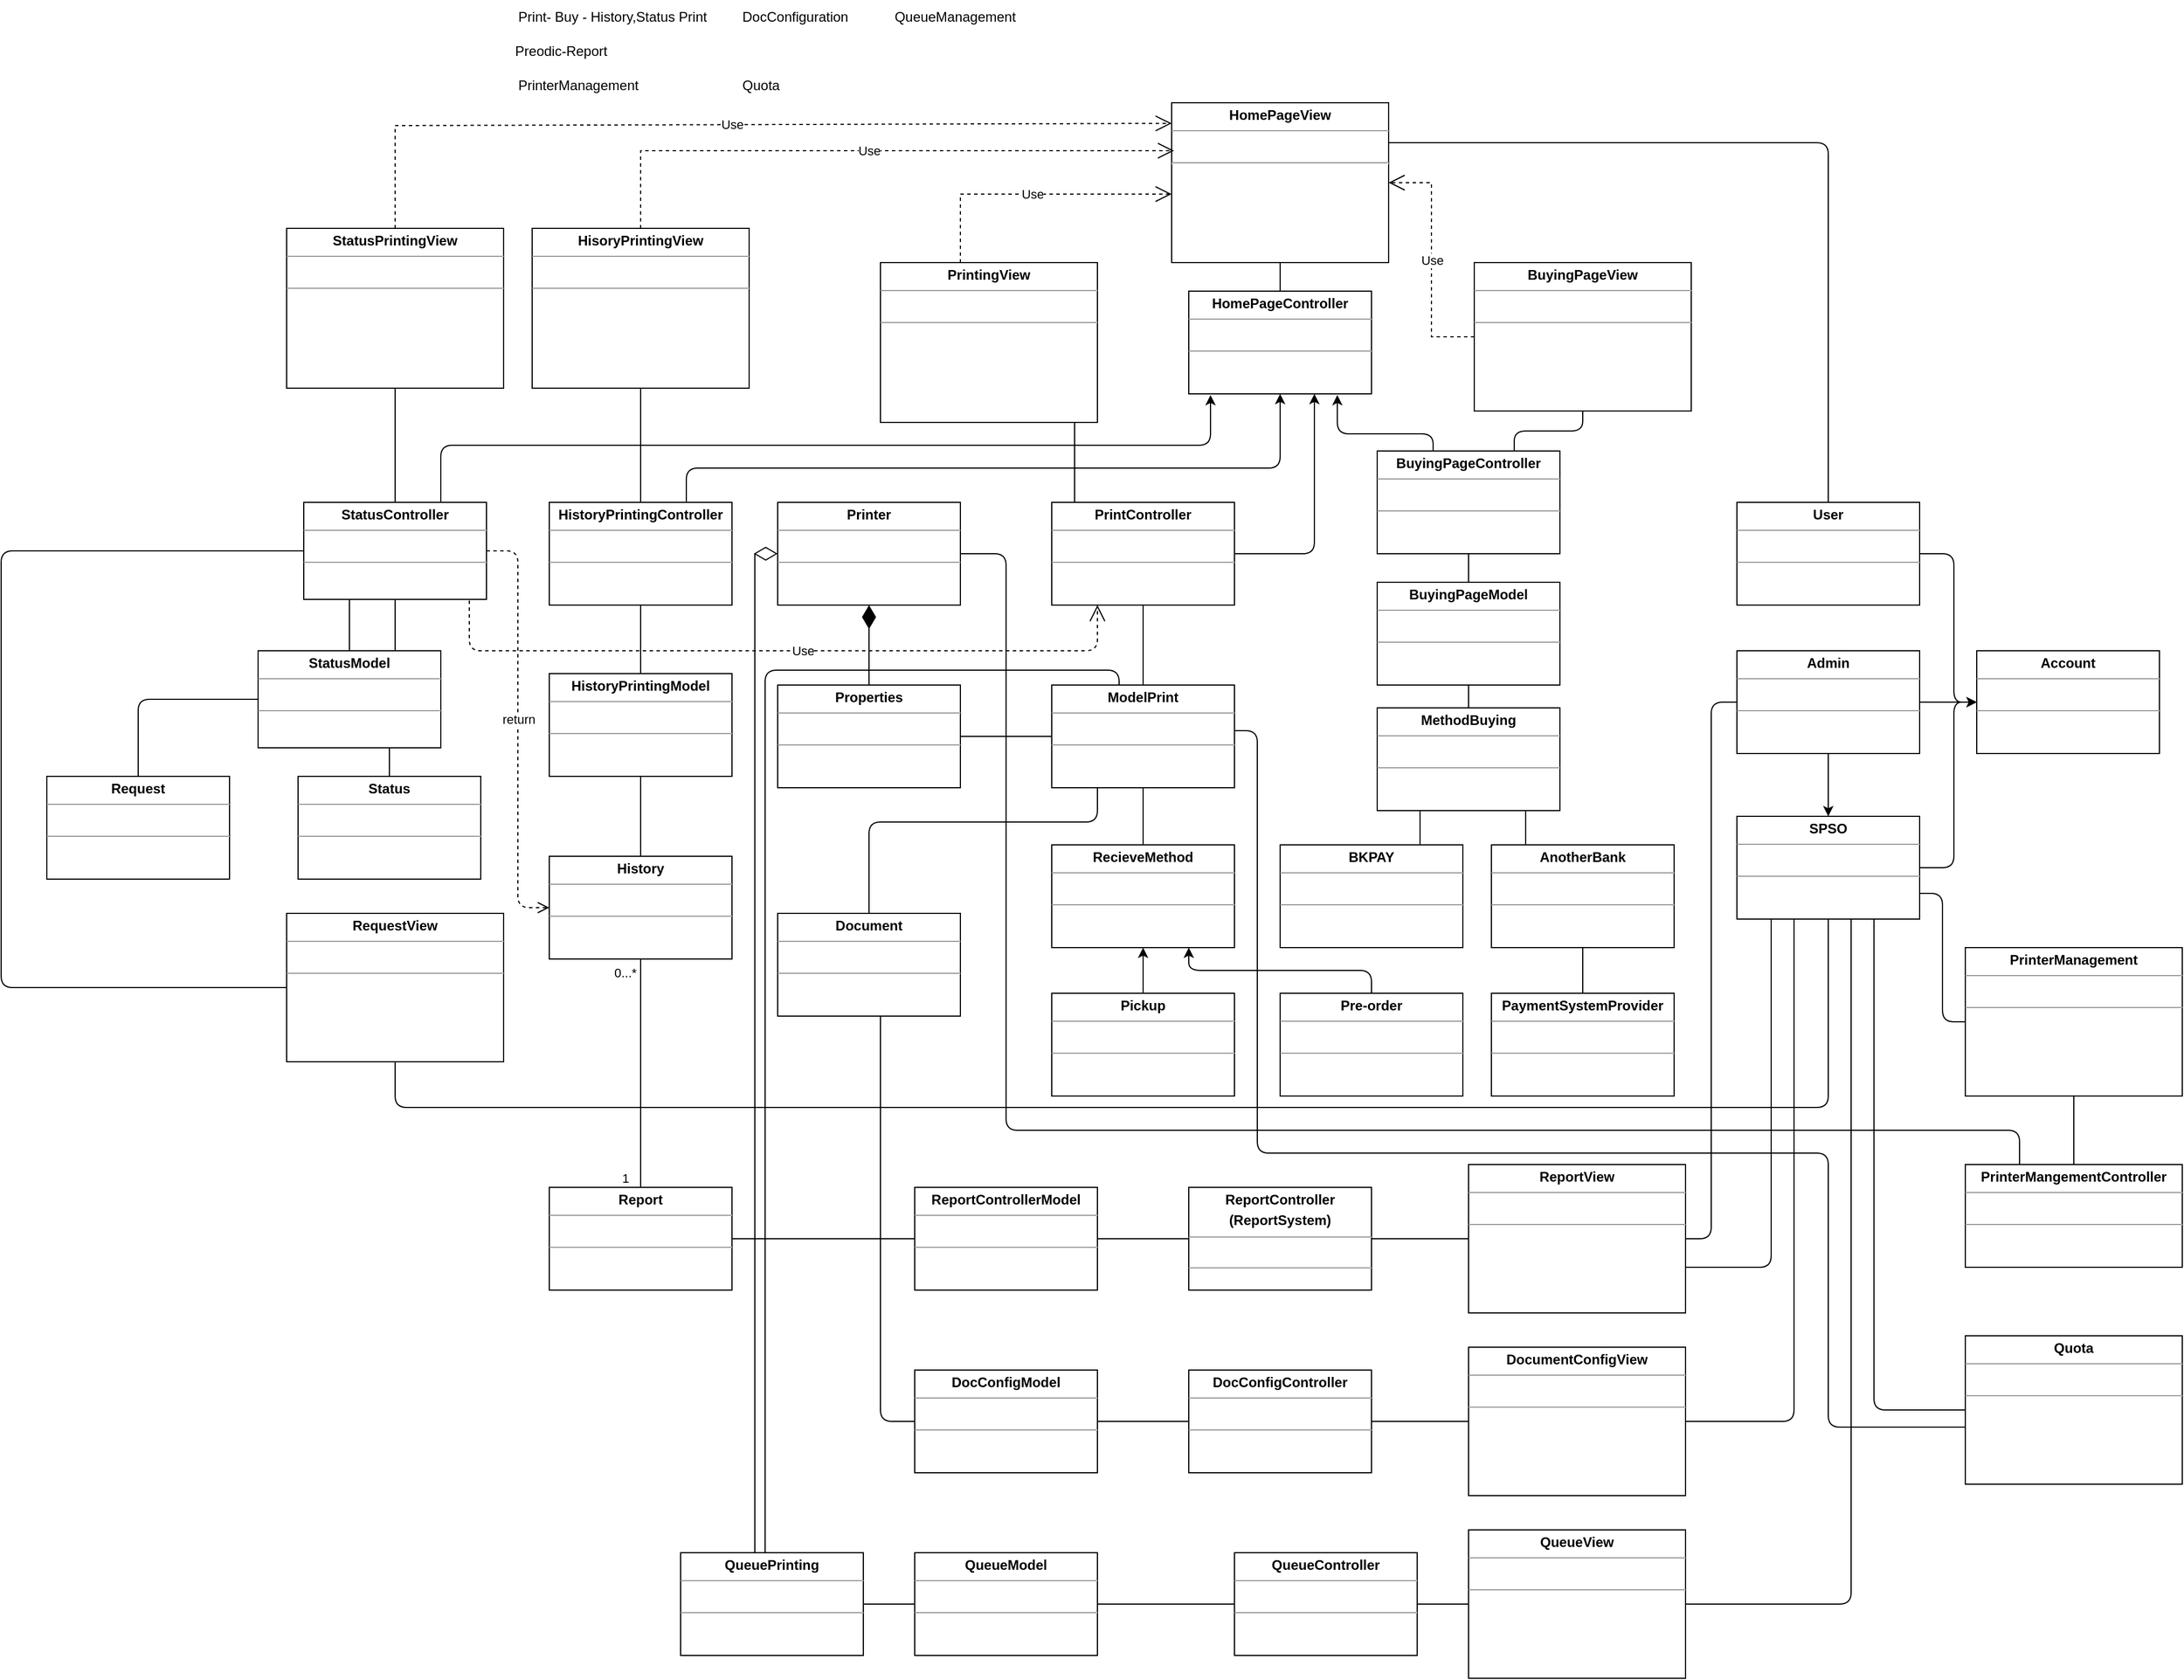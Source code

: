 <mxfile version="22.0.6" type="google">
  <diagram id="2h0pbCXAhg3KIPfJSiXp" name="Page-1">
    <mxGraphModel grid="1" page="1" gridSize="10" guides="1" tooltips="1" connect="1" arrows="1" fold="1" pageScale="1" pageWidth="850" pageHeight="1100" math="0" shadow="0">
      <root>
        <mxCell id="0" />
        <mxCell id="1" parent="0" />
        <mxCell id="9" value="&lt;p style=&quot;margin:0px;margin-top:4px;text-align:center;&quot;&gt;&lt;b&gt;Account&lt;/b&gt;&lt;/p&gt;&lt;hr size=&quot;1&quot;&gt;&lt;p style=&quot;margin:0px;margin-left:4px;&quot;&gt;&lt;br&gt;&lt;/p&gt;&lt;hr size=&quot;1&quot;&gt;&lt;p style=&quot;margin:0px;margin-left:4px;&quot;&gt;&lt;br&gt;&lt;/p&gt;" style="verticalAlign=top;align=left;overflow=fill;fontSize=12;fontFamily=Helvetica;html=1;" vertex="1" parent="1">
          <mxGeometry x="1290" y="680" width="160" height="90" as="geometry" />
        </mxCell>
        <mxCell id="10" style="edgeStyle=none;shape=connector;rounded=1;html=1;labelBackgroundColor=default;strokeColor=default;fontFamily=Helvetica;fontSize=11;fontColor=default;endArrow=none;endFill=0;" edge="1" parent="1" source="11" target="17">
          <mxGeometry relative="1" as="geometry" />
        </mxCell>
        <mxCell id="11" value="&lt;p style=&quot;margin:0px;margin-top:4px;text-align:center;&quot;&gt;&lt;b&gt;HomePageView&lt;/b&gt;&lt;/p&gt;&lt;hr size=&quot;1&quot;&gt;&lt;br&gt;&lt;hr&gt;" style="verticalAlign=top;align=left;overflow=fill;fontSize=12;fontFamily=Helvetica;html=1;" vertex="1" parent="1">
          <mxGeometry x="585" y="200" width="190" height="140" as="geometry" />
        </mxCell>
        <mxCell id="17" value="&lt;p style=&quot;margin:0px;margin-top:4px;text-align:center;&quot;&gt;&lt;b&gt;HomePageController&lt;/b&gt;&lt;/p&gt;&lt;hr size=&quot;1&quot;&gt;&lt;p style=&quot;margin:0px;margin-left:4px;&quot;&gt;&lt;br&gt;&lt;/p&gt;&lt;hr size=&quot;1&quot;&gt;&lt;p style=&quot;margin:0px;margin-left:4px;&quot;&gt;&lt;br&gt;&lt;/p&gt;" style="verticalAlign=top;align=left;overflow=fill;fontSize=12;fontFamily=Helvetica;html=1;" vertex="1" parent="1">
          <mxGeometry x="600" y="365" width="160" height="90" as="geometry" />
        </mxCell>
        <mxCell id="124" style="edgeStyle=elbowEdgeStyle;html=1;endArrow=none;endFill=0;" edge="1" parent="1" source="19" target="123">
          <mxGeometry relative="1" as="geometry" />
        </mxCell>
        <mxCell id="158" style="edgeStyle=orthogonalEdgeStyle;html=1;endArrow=classic;endFill=1;" edge="1" parent="1" source="19" target="21">
          <mxGeometry relative="1" as="geometry" />
        </mxCell>
        <mxCell id="H_JZIuYOxAEJ9pWMqZVM-193" style="edgeStyle=orthogonalEdgeStyle;shape=connector;rounded=0;orthogonalLoop=1;jettySize=auto;html=1;labelBackgroundColor=default;strokeColor=default;align=center;verticalAlign=middle;fontFamily=Helvetica;fontSize=11;fontColor=default;endArrow=none;endFill=0;" edge="1" parent="1" source="19" target="9">
          <mxGeometry relative="1" as="geometry" />
        </mxCell>
        <mxCell id="19" value="&lt;p style=&quot;margin:0px;margin-top:4px;text-align:center;&quot;&gt;&lt;b&gt;Admin&lt;/b&gt;&lt;/p&gt;&lt;hr size=&quot;1&quot;&gt;&lt;p style=&quot;margin:0px;margin-left:4px;&quot;&gt;&lt;br&gt;&lt;/p&gt;&lt;hr size=&quot;1&quot;&gt;&lt;p style=&quot;margin:0px;margin-left:4px;&quot;&gt;&lt;br&gt;&lt;/p&gt;" style="verticalAlign=top;align=left;overflow=fill;fontSize=12;fontFamily=Helvetica;html=1;" vertex="1" parent="1">
          <mxGeometry x="1080" y="680" width="160" height="90" as="geometry" />
        </mxCell>
        <mxCell id="20" style="edgeStyle=elbowEdgeStyle;shape=connector;rounded=1;html=1;labelBackgroundColor=default;strokeColor=default;fontFamily=Helvetica;fontSize=11;fontColor=default;endArrow=classic;endFill=1;entryX=0;entryY=0.5;entryDx=0;entryDy=0;" edge="1" parent="1" source="21" target="9">
          <mxGeometry relative="1" as="geometry">
            <mxPoint x="1290" y="745" as="targetPoint" />
            <Array as="points">
              <mxPoint x="1270" y="720" />
              <mxPoint x="1270" y="760" />
              <mxPoint x="1270" y="750" />
            </Array>
          </mxGeometry>
        </mxCell>
        <mxCell id="118" style="edgeStyle=elbowEdgeStyle;elbow=vertical;html=1;endArrow=none;endFill=0;" edge="1" parent="1" source="21" target="117">
          <mxGeometry relative="1" as="geometry">
            <Array as="points">
              <mxPoint x="770" y="1080" />
              <mxPoint x="540" y="1090" />
            </Array>
          </mxGeometry>
        </mxCell>
        <mxCell id="142" style="edgeStyle=elbowEdgeStyle;html=1;endArrow=none;endFill=0;" edge="1" parent="1" source="21" target="123">
          <mxGeometry relative="1" as="geometry">
            <mxPoint x="1040" y="1220" as="targetPoint" />
            <Array as="points">
              <mxPoint x="1110" y="1220" />
              <mxPoint x="1080" y="1220" />
              <mxPoint x="1120" y="1050" />
            </Array>
          </mxGeometry>
        </mxCell>
        <mxCell id="160" style="edgeStyle=orthogonalEdgeStyle;html=1;endArrow=none;endFill=0;" edge="1" parent="1" source="21" target="159">
          <mxGeometry relative="1" as="geometry">
            <Array as="points">
              <mxPoint x="1130" y="1355" />
            </Array>
          </mxGeometry>
        </mxCell>
        <mxCell id="174" style="edgeStyle=orthogonalEdgeStyle;html=1;endArrow=none;endFill=0;" edge="1" parent="1" source="21" target="173">
          <mxGeometry relative="1" as="geometry">
            <Array as="points">
              <mxPoint x="1180" y="1515" />
            </Array>
          </mxGeometry>
        </mxCell>
        <mxCell id="21" value="&lt;p style=&quot;margin:0px;margin-top:4px;text-align:center;&quot;&gt;&lt;b&gt;SPSO&lt;/b&gt;&lt;/p&gt;&lt;hr size=&quot;1&quot;&gt;&lt;p style=&quot;margin:0px;margin-left:4px;&quot;&gt;&lt;br&gt;&lt;/p&gt;&lt;hr size=&quot;1&quot;&gt;&lt;p style=&quot;margin:0px;margin-left:4px;&quot;&gt;&lt;br&gt;&lt;/p&gt;" style="verticalAlign=top;align=left;overflow=fill;fontSize=12;fontFamily=Helvetica;html=1;" vertex="1" parent="1">
          <mxGeometry x="1080" y="825" width="160" height="90" as="geometry" />
        </mxCell>
        <mxCell id="22" style="edgeStyle=elbowEdgeStyle;shape=connector;rounded=1;html=1;labelBackgroundColor=default;strokeColor=default;fontFamily=Helvetica;fontSize=11;fontColor=default;endArrow=classic;endFill=1;exitX=1;exitY=0.5;exitDx=0;exitDy=0;" edge="1" parent="1" source="25" target="9">
          <mxGeometry relative="1" as="geometry">
            <Array as="points">
              <mxPoint x="1270" y="580" />
              <mxPoint x="1270" y="570" />
              <mxPoint x="1270" y="630" />
            </Array>
          </mxGeometry>
        </mxCell>
        <mxCell id="Wx8llHnRdMw1NknkiWkc-182" style="edgeStyle=elbowEdgeStyle;rounded=1;orthogonalLoop=1;jettySize=auto;html=1;entryX=1;entryY=0.25;entryDx=0;entryDy=0;endArrow=none;endFill=0;" edge="1" parent="1" source="25" target="11">
          <mxGeometry relative="1" as="geometry">
            <Array as="points">
              <mxPoint x="1160" y="350" />
            </Array>
          </mxGeometry>
        </mxCell>
        <mxCell id="25" value="&lt;p style=&quot;margin:0px;margin-top:4px;text-align:center;&quot;&gt;&lt;b&gt;User&lt;/b&gt;&lt;/p&gt;&lt;hr size=&quot;1&quot;&gt;&lt;p style=&quot;margin:0px;margin-left:4px;&quot;&gt;&lt;br&gt;&lt;/p&gt;&lt;hr size=&quot;1&quot;&gt;&lt;p style=&quot;margin:0px;margin-left:4px;&quot;&gt;&lt;br&gt;&lt;/p&gt;" style="verticalAlign=top;align=left;overflow=fill;fontSize=12;fontFamily=Helvetica;html=1;" vertex="1" parent="1">
          <mxGeometry x="1080" y="550" width="160" height="90" as="geometry" />
        </mxCell>
        <mxCell id="106" style="edgeStyle=elbowEdgeStyle;html=1;endArrow=classic;endFill=1;" edge="1" parent="1" source="31" target="17">
          <mxGeometry relative="1" as="geometry">
            <mxPoint x="710" y="470" as="targetPoint" />
            <Array as="points">
              <mxPoint x="710" y="520" />
              <mxPoint x="730" y="540" />
            </Array>
          </mxGeometry>
        </mxCell>
        <mxCell id="155" style="edgeStyle=orthogonalEdgeStyle;html=1;endArrow=none;endFill=0;" edge="1" parent="1" source="35" target="153">
          <mxGeometry relative="1" as="geometry">
            <Array as="points">
              <mxPoint x="660" y="750" />
              <mxPoint x="660" y="1120" />
              <mxPoint x="1160" y="1120" />
              <mxPoint x="1160" y="1360" />
            </Array>
          </mxGeometry>
        </mxCell>
        <mxCell id="172" style="edgeStyle=orthogonalEdgeStyle;html=1;endArrow=none;endFill=0;" edge="1" parent="1" target="168">
          <mxGeometry relative="1" as="geometry">
            <Array as="points">
              <mxPoint x="539" y="697" />
              <mxPoint x="229" y="697" />
            </Array>
            <mxPoint x="539" y="717" as="sourcePoint" />
            <mxPoint x="229" y="1467" as="targetPoint" />
          </mxGeometry>
        </mxCell>
        <mxCell id="31" value="&lt;p style=&quot;margin:0px;margin-top:4px;text-align:center;&quot;&gt;&lt;b&gt;PrintController&lt;/b&gt;&lt;/p&gt;&lt;hr size=&quot;1&quot;&gt;&lt;p style=&quot;margin:0px;margin-left:4px;&quot;&gt;&lt;br&gt;&lt;/p&gt;&lt;hr size=&quot;1&quot;&gt;&lt;p style=&quot;margin:0px;margin-left:4px;&quot;&gt;&lt;br&gt;&lt;/p&gt;" style="verticalAlign=top;align=left;overflow=fill;fontSize=12;fontFamily=Helvetica;html=1;fontColor=default;" vertex="1" parent="1">
          <mxGeometry x="480" y="550" width="160" height="90" as="geometry" />
        </mxCell>
        <mxCell id="86" style="edgeStyle=elbowEdgeStyle;html=1;endArrow=none;endFill=0;" edge="1" parent="1" source="33" target="31">
          <mxGeometry relative="1" as="geometry" />
        </mxCell>
        <mxCell id="33" value="&lt;p style=&quot;margin:0px;margin-top:4px;text-align:center;&quot;&gt;&lt;b&gt;PrintingView&lt;/b&gt;&lt;/p&gt;&lt;hr size=&quot;1&quot;&gt;&lt;p style=&quot;margin:0px;margin-left:4px;&quot;&gt;&lt;br&gt;&lt;/p&gt;&lt;hr size=&quot;1&quot;&gt;&lt;p style=&quot;margin:0px;margin-left:4px;&quot;&gt;&lt;br&gt;&lt;/p&gt;" style="verticalAlign=top;align=left;overflow=fill;fontSize=12;fontFamily=Helvetica;html=1;fontColor=default;" vertex="1" parent="1">
          <mxGeometry x="330" y="340" width="190" height="140" as="geometry" />
        </mxCell>
        <mxCell id="34" style="edgeStyle=none;shape=connector;rounded=1;html=1;labelBackgroundColor=default;strokeColor=default;fontFamily=Helvetica;fontSize=11;fontColor=default;endArrow=none;endFill=0;" edge="1" parent="1" source="35" target="31">
          <mxGeometry relative="1" as="geometry" />
        </mxCell>
        <mxCell id="35" value="&lt;p style=&quot;margin:0px;margin-top:4px;text-align:center;&quot;&gt;&lt;b&gt;ModelPrint&lt;/b&gt;&lt;/p&gt;&lt;hr size=&quot;1&quot;&gt;&lt;p style=&quot;margin:0px;margin-left:4px;&quot;&gt;&lt;br&gt;&lt;/p&gt;&lt;hr size=&quot;1&quot;&gt;&lt;p style=&quot;margin:0px;margin-left:4px;&quot;&gt;&lt;br&gt;&lt;/p&gt;" style="verticalAlign=top;align=left;overflow=fill;fontSize=12;fontFamily=Helvetica;html=1;fontColor=default;" vertex="1" parent="1">
          <mxGeometry x="480" y="710" width="160" height="90" as="geometry" />
        </mxCell>
        <mxCell id="36" style="edgeStyle=elbowEdgeStyle;html=1;endArrow=none;endFill=0;elbow=vertical;entryX=0.25;entryY=1;entryDx=0;entryDy=0;" edge="1" parent="1" source="55" target="35">
          <mxGeometry relative="1" as="geometry">
            <Array as="points">
              <mxPoint x="460" y="830" />
              <mxPoint x="520" y="690" />
              <mxPoint x="510" y="695" />
            </Array>
          </mxGeometry>
        </mxCell>
        <mxCell id="37" style="edgeStyle=none;html=1;endArrow=none;endFill=0;" edge="1" parent="1" source="39" target="35">
          <mxGeometry relative="1" as="geometry" />
        </mxCell>
        <mxCell id="38" style="edgeStyle=none;html=1;endArrow=diamondThin;endFill=1;endSize=18;" edge="1" parent="1" source="39" target="46">
          <mxGeometry relative="1" as="geometry" />
        </mxCell>
        <mxCell id="39" value="&lt;p style=&quot;margin:0px;margin-top:4px;text-align:center;&quot;&gt;&lt;b&gt;Properties&lt;/b&gt;&lt;/p&gt;&lt;hr size=&quot;1&quot;&gt;&lt;p style=&quot;margin:0px;margin-left:4px;&quot;&gt;&lt;br&gt;&lt;/p&gt;&lt;hr size=&quot;1&quot;&gt;&lt;p style=&quot;margin:0px;margin-left:4px;&quot;&gt;&lt;br&gt;&lt;/p&gt;" style="verticalAlign=top;align=left;overflow=fill;fontSize=12;fontFamily=Helvetica;html=1;" vertex="1" parent="1">
          <mxGeometry x="240" y="710" width="160" height="90" as="geometry" />
        </mxCell>
        <mxCell id="40" style="edgeStyle=none;html=1;endArrow=none;endFill=0;" edge="1" parent="1" source="41" target="35">
          <mxGeometry relative="1" as="geometry" />
        </mxCell>
        <mxCell id="41" value="&lt;p style=&quot;margin:0px;margin-top:4px;text-align:center;&quot;&gt;&lt;b&gt;RecieveMethod&lt;/b&gt;&lt;/p&gt;&lt;hr size=&quot;1&quot;&gt;&lt;p style=&quot;margin:0px;margin-left:4px;&quot;&gt;&lt;br&gt;&lt;/p&gt;&lt;hr size=&quot;1&quot;&gt;&lt;p style=&quot;margin:0px;margin-left:4px;&quot;&gt;&lt;br&gt;&lt;/p&gt;" style="verticalAlign=top;align=left;overflow=fill;fontSize=12;fontFamily=Helvetica;html=1;" vertex="1" parent="1">
          <mxGeometry x="480" y="850" width="160" height="90" as="geometry" />
        </mxCell>
        <mxCell id="42" style="edgeStyle=elbowEdgeStyle;html=1;endArrow=classic;endFill=1;elbow=vertical;entryX=0.75;entryY=1;entryDx=0;entryDy=0;" edge="1" parent="1" source="43" target="41">
          <mxGeometry relative="1" as="geometry" />
        </mxCell>
        <mxCell id="43" value="&lt;p style=&quot;margin:0px;margin-top:4px;text-align:center;&quot;&gt;&lt;b&gt;Pre-order&lt;/b&gt;&lt;/p&gt;&lt;hr size=&quot;1&quot;&gt;&lt;p style=&quot;margin:0px;margin-left:4px;&quot;&gt;&lt;br&gt;&lt;/p&gt;&lt;hr size=&quot;1&quot;&gt;&lt;p style=&quot;margin:0px;margin-left:4px;&quot;&gt;&lt;br&gt;&lt;/p&gt;" style="verticalAlign=top;align=left;overflow=fill;fontSize=12;fontFamily=Helvetica;html=1;" vertex="1" parent="1">
          <mxGeometry x="680" y="980" width="160" height="90" as="geometry" />
        </mxCell>
        <mxCell id="44" style="edgeStyle=none;html=1;endArrow=classic;endFill=1;" edge="1" parent="1" source="45" target="41">
          <mxGeometry relative="1" as="geometry" />
        </mxCell>
        <mxCell id="45" value="&lt;p style=&quot;margin:0px;margin-top:4px;text-align:center;&quot;&gt;&lt;b&gt;Pickup&lt;/b&gt;&lt;/p&gt;&lt;hr size=&quot;1&quot;&gt;&lt;p style=&quot;margin:0px;margin-left:4px;&quot;&gt;&lt;br&gt;&lt;/p&gt;&lt;hr size=&quot;1&quot;&gt;&lt;p style=&quot;margin:0px;margin-left:4px;&quot;&gt;&lt;br&gt;&lt;/p&gt;" style="verticalAlign=top;align=left;overflow=fill;fontSize=12;fontFamily=Helvetica;html=1;" vertex="1" parent="1">
          <mxGeometry x="480" y="980" width="160" height="90" as="geometry" />
        </mxCell>
        <mxCell id="149" style="edgeStyle=orthogonalEdgeStyle;html=1;endArrow=none;endFill=0;entryX=0.25;entryY=0;entryDx=0;entryDy=0;" edge="1" parent="1" source="46" target="146">
          <mxGeometry relative="1" as="geometry">
            <mxPoint x="1270" y="1130" as="targetPoint" />
            <Array as="points">
              <mxPoint x="440" y="595" />
              <mxPoint x="440" y="1100" />
              <mxPoint x="1328" y="1100" />
            </Array>
          </mxGeometry>
        </mxCell>
        <mxCell id="176" style="edgeStyle=orthogonalEdgeStyle;html=1;endArrow=none;endFill=0;startArrow=diamondThin;startFill=0;startSize=18;" edge="1" parent="1" source="46" target="168">
          <mxGeometry relative="1" as="geometry">
            <Array as="points">
              <mxPoint x="220" y="595" />
            </Array>
          </mxGeometry>
        </mxCell>
        <mxCell id="46" value="&lt;p style=&quot;margin:0px;margin-top:4px;text-align:center;&quot;&gt;&lt;b&gt;Printer&lt;/b&gt;&lt;/p&gt;&lt;hr size=&quot;1&quot;&gt;&lt;p style=&quot;margin:0px;margin-left:4px;&quot;&gt;&lt;br&gt;&lt;/p&gt;&lt;hr size=&quot;1&quot;&gt;&lt;p style=&quot;margin:0px;margin-left:4px;&quot;&gt;&lt;br&gt;&lt;/p&gt;" style="verticalAlign=top;align=left;overflow=fill;fontSize=12;fontFamily=Helvetica;html=1;" vertex="1" parent="1">
          <mxGeometry x="240" y="550" width="160" height="90" as="geometry" />
        </mxCell>
        <mxCell id="48" style="edgeStyle=orthogonalEdgeStyle;html=1;endArrow=none;endFill=0;entryX=0.75;entryY=0;entryDx=0;entryDy=0;" edge="1" parent="1" source="49" target="51">
          <mxGeometry relative="1" as="geometry" />
        </mxCell>
        <mxCell id="49" value="&lt;p style=&quot;margin:0px;margin-top:4px;text-align:center;&quot;&gt;&lt;b&gt;BuyingPageView&lt;/b&gt;&lt;/p&gt;&lt;hr size=&quot;1&quot;&gt;&lt;p style=&quot;margin:0px;margin-left:4px;&quot;&gt;&lt;br&gt;&lt;/p&gt;&lt;hr size=&quot;1&quot;&gt;&lt;p style=&quot;margin:0px;margin-left:4px;&quot;&gt;&lt;br&gt;&lt;/p&gt;" style="verticalAlign=top;align=left;overflow=fill;fontSize=12;fontFamily=Helvetica;html=1;fontColor=default;" vertex="1" parent="1">
          <mxGeometry x="850" y="340" width="190" height="130" as="geometry" />
        </mxCell>
        <mxCell id="85" style="edgeStyle=elbowEdgeStyle;html=1;endArrow=classic;endFill=1;elbow=vertical;exitX=0.306;exitY=0.033;exitDx=0;exitDy=0;exitPerimeter=0;entryX=0.813;entryY=1.011;entryDx=0;entryDy=0;entryPerimeter=0;" edge="1" parent="1" source="51" target="17">
          <mxGeometry relative="1" as="geometry">
            <Array as="points">
              <mxPoint x="780" y="490" />
            </Array>
            <mxPoint x="805" y="550" as="sourcePoint" />
          </mxGeometry>
        </mxCell>
        <mxCell id="H_JZIuYOxAEJ9pWMqZVM-191" style="edgeStyle=orthogonalEdgeStyle;shape=connector;rounded=0;orthogonalLoop=1;jettySize=auto;html=1;labelBackgroundColor=default;strokeColor=default;align=center;verticalAlign=middle;fontFamily=Helvetica;fontSize=11;fontColor=default;endArrow=none;endFill=0;" edge="1" parent="1" source="51" target="H_JZIuYOxAEJ9pWMqZVM-190">
          <mxGeometry relative="1" as="geometry" />
        </mxCell>
        <mxCell id="51" value="&lt;p style=&quot;margin:0px;margin-top:4px;text-align:center;&quot;&gt;&lt;b&gt;BuyingPageController&lt;/b&gt;&lt;/p&gt;&lt;hr size=&quot;1&quot;&gt;&lt;p style=&quot;margin:0px;margin-left:4px;&quot;&gt;&lt;br&gt;&lt;/p&gt;&lt;hr size=&quot;1&quot;&gt;&lt;p style=&quot;margin:0px;margin-left:4px;&quot;&gt;&lt;br&gt;&lt;/p&gt;" style="verticalAlign=top;align=left;overflow=fill;fontSize=12;fontFamily=Helvetica;html=1;fontColor=default;" vertex="1" parent="1">
          <mxGeometry x="765" y="505" width="160" height="90" as="geometry" />
        </mxCell>
        <mxCell id="76" style="edgeStyle=elbowEdgeStyle;html=1;endArrow=none;endFill=0;" edge="1" parent="1" source="53" target="74">
          <mxGeometry relative="1" as="geometry" />
        </mxCell>
        <mxCell id="77" style="edgeStyle=elbowEdgeStyle;html=1;endArrow=none;endFill=0;" edge="1" parent="1" source="53" target="75">
          <mxGeometry relative="1" as="geometry" />
        </mxCell>
        <mxCell id="53" value="&lt;p style=&quot;margin:0px;margin-top:4px;text-align:center;&quot;&gt;&lt;b&gt;MethodBuying&lt;/b&gt;&lt;/p&gt;&lt;hr size=&quot;1&quot;&gt;&lt;p style=&quot;margin:0px;margin-left:4px;&quot;&gt;&lt;br&gt;&lt;/p&gt;&lt;hr size=&quot;1&quot;&gt;&lt;p style=&quot;margin:0px;margin-left:4px;&quot;&gt;&lt;br&gt;&lt;/p&gt;" style="verticalAlign=top;align=left;overflow=fill;fontSize=12;fontFamily=Helvetica;html=1;fontColor=default;" vertex="1" parent="1">
          <mxGeometry x="765" y="730" width="160" height="90" as="geometry" />
        </mxCell>
        <mxCell id="55" value="&lt;p style=&quot;margin:0px;margin-top:4px;text-align:center;&quot;&gt;&lt;b&gt;Document&lt;/b&gt;&lt;/p&gt;&lt;hr size=&quot;1&quot;&gt;&lt;p style=&quot;margin:0px;margin-left:4px;&quot;&gt;&lt;br&gt;&lt;/p&gt;&lt;hr size=&quot;1&quot;&gt;&lt;p style=&quot;margin:0px;margin-left:4px;&quot;&gt;&lt;br&gt;&lt;/p&gt;" style="verticalAlign=top;align=left;overflow=fill;fontSize=12;fontFamily=Helvetica;html=1;" vertex="1" parent="1">
          <mxGeometry x="240" y="910" width="160" height="90" as="geometry" />
        </mxCell>
        <mxCell id="74" value="&lt;p style=&quot;margin:0px;margin-top:4px;text-align:center;&quot;&gt;&lt;b&gt;BKPAY&lt;/b&gt;&lt;/p&gt;&lt;hr size=&quot;1&quot;&gt;&lt;p style=&quot;margin:0px;margin-left:4px;&quot;&gt;&lt;br&gt;&lt;/p&gt;&lt;hr size=&quot;1&quot;&gt;&lt;p style=&quot;margin:0px;margin-left:4px;&quot;&gt;&lt;br&gt;&lt;/p&gt;" style="verticalAlign=top;align=left;overflow=fill;fontSize=12;fontFamily=Helvetica;html=1;fontColor=default;" vertex="1" parent="1">
          <mxGeometry x="680" y="850" width="160" height="90" as="geometry" />
        </mxCell>
        <mxCell id="75" value="&lt;p style=&quot;margin:0px;margin-top:4px;text-align:center;&quot;&gt;&lt;b&gt;AnotherBank&lt;/b&gt;&lt;/p&gt;&lt;hr size=&quot;1&quot;&gt;&lt;p style=&quot;margin:0px;margin-left:4px;&quot;&gt;&lt;br&gt;&lt;/p&gt;&lt;hr size=&quot;1&quot;&gt;&lt;p style=&quot;margin:0px;margin-left:4px;&quot;&gt;&lt;br&gt;&lt;/p&gt;" style="verticalAlign=top;align=left;overflow=fill;fontSize=12;fontFamily=Helvetica;html=1;fontColor=default;" vertex="1" parent="1">
          <mxGeometry x="865" y="850" width="160" height="90" as="geometry" />
        </mxCell>
        <mxCell id="79" style="edgeStyle=elbowEdgeStyle;html=1;endArrow=none;endFill=0;" edge="1" parent="1" source="78" target="75">
          <mxGeometry relative="1" as="geometry" />
        </mxCell>
        <mxCell id="78" value="&lt;p style=&quot;margin:0px;margin-top:4px;text-align:center;&quot;&gt;&lt;b&gt;PaymentSystemProvider&lt;/b&gt;&lt;/p&gt;&lt;hr size=&quot;1&quot;&gt;&lt;p style=&quot;margin:0px;margin-left:4px;&quot;&gt;&lt;br&gt;&lt;/p&gt;&lt;hr size=&quot;1&quot;&gt;&lt;p style=&quot;margin:0px;margin-left:4px;&quot;&gt;&lt;br&gt;&lt;/p&gt;" style="verticalAlign=top;align=left;overflow=fill;fontSize=12;fontFamily=Helvetica;html=1;fontColor=default;" vertex="1" parent="1">
          <mxGeometry x="865" y="980" width="160" height="90" as="geometry" />
        </mxCell>
        <mxCell id="89" value="&lt;p style=&quot;margin:0px;margin-top:4px;text-align:center;&quot;&gt;&lt;b&gt;HisoryPrintingView&lt;/b&gt;&lt;/p&gt;&lt;hr size=&quot;1&quot;&gt;&lt;p style=&quot;margin:0px;margin-left:4px;&quot;&gt;&lt;br&gt;&lt;/p&gt;&lt;hr size=&quot;1&quot;&gt;&lt;p style=&quot;margin:0px;margin-left:4px;&quot;&gt;&lt;br&gt;&lt;/p&gt;" style="verticalAlign=top;align=left;overflow=fill;fontSize=12;fontFamily=Helvetica;html=1;fontColor=default;" vertex="1" parent="1">
          <mxGeometry x="25" y="310" width="190" height="140" as="geometry" />
        </mxCell>
        <mxCell id="90" style="edgeStyle=orthogonalEdgeStyle;html=1;endArrow=none;endFill=0;elbow=vertical;" edge="1" parent="1" source="92" target="89">
          <mxGeometry relative="1" as="geometry" />
        </mxCell>
        <mxCell id="104" style="edgeStyle=elbowEdgeStyle;elbow=vertical;html=1;endArrow=classic;endFill=1;exitX=0.75;exitY=0;exitDx=0;exitDy=0;" edge="1" parent="1" source="92" target="17">
          <mxGeometry relative="1" as="geometry">
            <mxPoint x="710" y="470" as="targetPoint" />
            <Array as="points">
              <mxPoint x="430" y="520" />
            </Array>
          </mxGeometry>
        </mxCell>
        <mxCell id="H_JZIuYOxAEJ9pWMqZVM-187" style="edgeStyle=orthogonalEdgeStyle;shape=connector;rounded=0;orthogonalLoop=1;jettySize=auto;html=1;labelBackgroundColor=default;strokeColor=default;align=center;verticalAlign=middle;fontFamily=Helvetica;fontSize=11;fontColor=default;endArrow=none;endFill=0;" edge="1" parent="1" source="92" target="H_JZIuYOxAEJ9pWMqZVM-185">
          <mxGeometry relative="1" as="geometry" />
        </mxCell>
        <mxCell id="92" value="&lt;p style=&quot;margin:0px;margin-top:4px;text-align:center;&quot;&gt;&lt;b&gt;HistoryPrintingController&lt;/b&gt;&lt;/p&gt;&lt;hr size=&quot;1&quot;&gt;&lt;p style=&quot;margin:0px;margin-left:4px;&quot;&gt;&lt;br&gt;&lt;/p&gt;&lt;hr size=&quot;1&quot;&gt;&lt;p style=&quot;margin:0px;margin-left:4px;&quot;&gt;&lt;br&gt;&lt;/p&gt;" style="verticalAlign=top;align=left;overflow=fill;fontSize=12;fontFamily=Helvetica;html=1;" vertex="1" parent="1">
          <mxGeometry x="40" y="550" width="160" height="90" as="geometry" />
        </mxCell>
        <mxCell id="94" value="&lt;p style=&quot;margin:0px;margin-top:4px;text-align:center;&quot;&gt;&lt;b&gt;History&lt;/b&gt;&lt;/p&gt;&lt;hr size=&quot;1&quot;&gt;&lt;p style=&quot;margin:0px;margin-left:4px;&quot;&gt;&lt;br&gt;&lt;/p&gt;&lt;hr size=&quot;1&quot;&gt;&lt;p style=&quot;margin:0px;margin-left:4px;&quot;&gt;&lt;br&gt;&lt;/p&gt;" style="verticalAlign=top;align=left;overflow=fill;fontSize=12;fontFamily=Helvetica;html=1;" vertex="1" parent="1">
          <mxGeometry x="40" y="860" width="160" height="90" as="geometry" />
        </mxCell>
        <mxCell id="95" value="&lt;p style=&quot;margin:0px;margin-top:4px;text-align:center;&quot;&gt;&lt;b&gt;StatusPrintingView&lt;/b&gt;&lt;/p&gt;&lt;hr size=&quot;1&quot;&gt;&lt;p style=&quot;margin:0px;margin-left:4px;&quot;&gt;&lt;br&gt;&lt;/p&gt;&lt;hr size=&quot;1&quot;&gt;&lt;p style=&quot;margin:0px;margin-left:4px;&quot;&gt;&lt;br&gt;&lt;/p&gt;" style="verticalAlign=top;align=left;overflow=fill;fontSize=12;fontFamily=Helvetica;html=1;fontColor=default;" vertex="1" parent="1">
          <mxGeometry x="-190" y="310" width="190" height="140" as="geometry" />
        </mxCell>
        <mxCell id="96" style="edgeStyle=elbowEdgeStyle;elbow=vertical;html=1;endArrow=none;endFill=0;" edge="1" parent="1" source="98" target="95">
          <mxGeometry relative="1" as="geometry" />
        </mxCell>
        <mxCell id="103" style="edgeStyle=elbowEdgeStyle;elbow=vertical;html=1;endArrow=classic;endFill=1;exitX=0.75;exitY=0;exitDx=0;exitDy=0;entryX=0.119;entryY=1.011;entryDx=0;entryDy=0;entryPerimeter=0;" edge="1" parent="1" source="98" target="17">
          <mxGeometry relative="1" as="geometry">
            <mxPoint x="620" y="470" as="targetPoint" />
            <Array as="points">
              <mxPoint x="240" y="500" />
              <mxPoint x="280" y="490" />
            </Array>
          </mxGeometry>
        </mxCell>
        <mxCell id="120" style="edgeStyle=elbowEdgeStyle;elbow=vertical;html=1;endArrow=none;endFill=0;" edge="1" parent="1" source="98" target="117">
          <mxGeometry relative="1" as="geometry">
            <Array as="points">
              <mxPoint x="-440" y="905" />
            </Array>
          </mxGeometry>
        </mxCell>
        <mxCell id="98" value="&lt;p style=&quot;margin:0px;margin-top:4px;text-align:center;&quot;&gt;&lt;b&gt;StatusController&lt;/b&gt;&lt;/p&gt;&lt;hr size=&quot;1&quot;&gt;&lt;p style=&quot;margin:0px;margin-left:4px;&quot;&gt;&lt;br&gt;&lt;/p&gt;&lt;hr size=&quot;1&quot;&gt;&lt;p style=&quot;margin:0px;margin-left:4px;&quot;&gt;&lt;br&gt;&lt;/p&gt;" style="verticalAlign=top;align=left;overflow=fill;fontSize=12;fontFamily=Helvetica;html=1;" vertex="1" parent="1">
          <mxGeometry x="-175" y="550" width="160" height="85" as="geometry" />
        </mxCell>
        <mxCell id="109" style="edgeStyle=elbowEdgeStyle;html=1;endArrow=none;endFill=0;exitX=0.75;exitY=0;exitDx=0;exitDy=0;" edge="1" parent="1" source="H_JZIuYOxAEJ9pWMqZVM-181" target="98">
          <mxGeometry relative="1" as="geometry" />
        </mxCell>
        <mxCell id="108" value="&lt;p style=&quot;margin:0px;margin-top:4px;text-align:center;&quot;&gt;&lt;b&gt;Status&lt;/b&gt;&lt;/p&gt;&lt;hr size=&quot;1&quot;&gt;&lt;p style=&quot;margin:0px;margin-left:4px;&quot;&gt;&lt;br&gt;&lt;/p&gt;&lt;hr size=&quot;1&quot;&gt;&lt;p style=&quot;margin:0px;margin-left:4px;&quot;&gt;&lt;br&gt;&lt;/p&gt;" style="verticalAlign=top;align=left;overflow=fill;fontSize=12;fontFamily=Helvetica;html=1;" vertex="1" parent="1">
          <mxGeometry x="-180" y="790" width="160" height="90" as="geometry" />
        </mxCell>
        <mxCell id="111" value="Use" style="endArrow=open;endSize=12;dashed=1;html=1;exitX=0.906;exitY=1.012;exitDx=0;exitDy=0;entryX=0.25;entryY=1;entryDx=0;entryDy=0;edgeStyle=elbowEdgeStyle;elbow=vertical;exitPerimeter=0;" edge="1" parent="1" source="98" target="31">
          <mxGeometry x="0.061" width="160" relative="1" as="geometry">
            <mxPoint x="110" y="650" as="sourcePoint" />
            <mxPoint x="270" y="650" as="targetPoint" />
            <Array as="points">
              <mxPoint x="240" y="680" />
            </Array>
            <mxPoint as="offset" />
          </mxGeometry>
        </mxCell>
        <mxCell id="113" value="return" style="html=1;verticalAlign=bottom;endArrow=open;dashed=1;endSize=8;edgeStyle=elbowEdgeStyle;" edge="1" parent="1" source="98" target="94">
          <mxGeometry relative="1" as="geometry">
            <mxPoint x="230" y="650" as="sourcePoint" />
            <mxPoint x="30" y="650" as="targetPoint" />
          </mxGeometry>
        </mxCell>
        <mxCell id="115" style="edgeStyle=elbowEdgeStyle;html=1;endArrow=none;endFill=0;elbow=vertical;entryX=0.25;entryY=1;entryDx=0;entryDy=0;" edge="1" parent="1" source="H_JZIuYOxAEJ9pWMqZVM-181" target="98">
          <mxGeometry relative="1" as="geometry" />
        </mxCell>
        <mxCell id="H_JZIuYOxAEJ9pWMqZVM-184" style="edgeStyle=elbowEdgeStyle;shape=connector;rounded=1;orthogonalLoop=1;jettySize=auto;html=1;entryX=0;entryY=0.5;entryDx=0;entryDy=0;labelBackgroundColor=default;strokeColor=default;align=center;verticalAlign=middle;fontFamily=Helvetica;fontSize=11;fontColor=default;endArrow=none;endFill=0;" edge="1" parent="1" source="114" target="H_JZIuYOxAEJ9pWMqZVM-181">
          <mxGeometry relative="1" as="geometry">
            <Array as="points">
              <mxPoint x="-320" y="740" />
            </Array>
          </mxGeometry>
        </mxCell>
        <mxCell id="114" value="&lt;p style=&quot;margin:0px;margin-top:4px;text-align:center;&quot;&gt;&lt;b&gt;Request&lt;/b&gt;&lt;/p&gt;&lt;hr size=&quot;1&quot;&gt;&lt;p style=&quot;margin:0px;margin-left:4px;&quot;&gt;&lt;br&gt;&lt;/p&gt;&lt;hr size=&quot;1&quot;&gt;&lt;p style=&quot;margin:0px;margin-left:4px;&quot;&gt;&lt;br&gt;&lt;/p&gt;" style="verticalAlign=top;align=left;overflow=fill;fontSize=12;fontFamily=Helvetica;html=1;" vertex="1" parent="1">
          <mxGeometry x="-400" y="790" width="160" height="90" as="geometry" />
        </mxCell>
        <mxCell id="117" value="&lt;p style=&quot;margin:0px;margin-top:4px;text-align:center;&quot;&gt;&lt;b&gt;RequestView&lt;/b&gt;&lt;/p&gt;&lt;hr size=&quot;1&quot;&gt;&lt;p style=&quot;margin:0px;margin-left:4px;&quot;&gt;&lt;br&gt;&lt;/p&gt;&lt;hr size=&quot;1&quot;&gt;&lt;p style=&quot;margin:0px;margin-left:4px;&quot;&gt;&lt;br&gt;&lt;/p&gt;" style="verticalAlign=top;align=left;overflow=fill;fontSize=12;fontFamily=Helvetica;html=1;fontColor=default;" vertex="1" parent="1">
          <mxGeometry x="-190" y="910" width="190" height="130" as="geometry" />
        </mxCell>
        <mxCell id="121" value="Print- Buy - History,Status Print" style="text;html=1;align=center;verticalAlign=middle;resizable=0;points=[];autosize=1;strokeColor=none;fillColor=none;" vertex="1" parent="1">
          <mxGeometry y="110" width="190" height="30" as="geometry" />
        </mxCell>
        <mxCell id="123" value="&lt;p style=&quot;margin:0px;margin-top:4px;text-align:center;&quot;&gt;&lt;b&gt;ReportView&lt;/b&gt;&lt;/p&gt;&lt;hr size=&quot;1&quot;&gt;&lt;p style=&quot;margin:0px;margin-left:4px;&quot;&gt;&lt;br&gt;&lt;/p&gt;&lt;hr size=&quot;1&quot;&gt;&lt;p style=&quot;margin:0px;margin-left:4px;&quot;&gt;&lt;br&gt;&lt;/p&gt;" style="verticalAlign=top;align=left;overflow=fill;fontSize=12;fontFamily=Helvetica;html=1;fontColor=default;" vertex="1" parent="1">
          <mxGeometry x="845" y="1130" width="190" height="130" as="geometry" />
        </mxCell>
        <mxCell id="126" style="edgeStyle=elbowEdgeStyle;html=1;endArrow=none;endFill=0;" edge="1" parent="1" source="125" target="123">
          <mxGeometry relative="1" as="geometry" />
        </mxCell>
        <mxCell id="125" value="&lt;p style=&quot;margin:0px;margin-top:4px;text-align:center;&quot;&gt;&lt;b&gt;ReportController&lt;/b&gt;&lt;/p&gt;&lt;p style=&quot;margin:0px;margin-top:4px;text-align:center;&quot;&gt;&lt;b&gt;(ReportSystem)&lt;/b&gt;&lt;/p&gt;&lt;hr size=&quot;1&quot;&gt;&lt;p style=&quot;margin:0px;margin-left:4px;&quot;&gt;&lt;br&gt;&lt;/p&gt;&lt;hr size=&quot;1&quot;&gt;&lt;p style=&quot;margin:0px;margin-left:4px;&quot;&gt;&lt;br&gt;&lt;/p&gt;" style="verticalAlign=top;align=left;overflow=fill;fontSize=12;fontFamily=Helvetica;html=1;fontColor=default;" vertex="1" parent="1">
          <mxGeometry x="600" y="1150" width="160" height="90" as="geometry" />
        </mxCell>
        <mxCell id="127" value="&lt;p style=&quot;margin:0px;margin-top:4px;text-align:center;&quot;&gt;&lt;b&gt;Report&lt;/b&gt;&lt;/p&gt;&lt;hr size=&quot;1&quot;&gt;&lt;p style=&quot;margin:0px;margin-left:4px;&quot;&gt;&lt;br&gt;&lt;/p&gt;&lt;hr size=&quot;1&quot;&gt;&lt;p style=&quot;margin:0px;margin-left:4px;&quot;&gt;&lt;br&gt;&lt;/p&gt;" style="verticalAlign=top;align=left;overflow=fill;fontSize=12;fontFamily=Helvetica;html=1;fontColor=default;" vertex="1" parent="1">
          <mxGeometry x="40" y="1150" width="160" height="90" as="geometry" />
        </mxCell>
        <mxCell id="133" value="" style="endArrow=none;html=1;edgeStyle=orthogonalEdgeStyle;" edge="1" parent="1" source="94" target="127">
          <mxGeometry relative="1" as="geometry">
            <mxPoint x="180" y="940" as="sourcePoint" />
            <mxPoint x="340" y="940" as="targetPoint" />
            <Array as="points">
              <mxPoint x="120" y="1195" />
            </Array>
          </mxGeometry>
        </mxCell>
        <mxCell id="134" value="0...*" style="edgeLabel;resizable=0;html=1;align=left;verticalAlign=bottom;" connectable="0" vertex="1" parent="133">
          <mxGeometry x="-1" relative="1" as="geometry">
            <mxPoint x="-25" y="20" as="offset" />
          </mxGeometry>
        </mxCell>
        <mxCell id="135" value="1" style="edgeLabel;resizable=0;html=1;align=right;verticalAlign=bottom;" connectable="0" vertex="1" parent="133">
          <mxGeometry x="1" relative="1" as="geometry">
            <mxPoint x="-10" as="offset" />
          </mxGeometry>
        </mxCell>
        <mxCell id="140" value="Preodic-Report" style="text;html=1;align=center;verticalAlign=middle;resizable=0;points=[];autosize=1;strokeColor=none;fillColor=none;" vertex="1" parent="1">
          <mxGeometry y="140" width="100" height="30" as="geometry" />
        </mxCell>
        <mxCell id="143" value="PrinterManagement" style="text;html=1;align=center;verticalAlign=middle;resizable=0;points=[];autosize=1;strokeColor=none;fillColor=none;" vertex="1" parent="1">
          <mxGeometry y="170" width="130" height="30" as="geometry" />
        </mxCell>
        <mxCell id="145" style="edgeStyle=elbowEdgeStyle;html=1;entryX=1;entryY=0.75;entryDx=0;entryDy=0;endArrow=none;endFill=0;" edge="1" parent="1" source="144" target="21">
          <mxGeometry relative="1" as="geometry" />
        </mxCell>
        <mxCell id="147" style="edgeStyle=elbowEdgeStyle;html=1;endArrow=none;endFill=0;" edge="1" parent="1" source="144" target="146">
          <mxGeometry relative="1" as="geometry" />
        </mxCell>
        <mxCell id="144" value="&lt;p style=&quot;margin:0px;margin-top:4px;text-align:center;&quot;&gt;&lt;b&gt;PrinterManagement&lt;/b&gt;&lt;/p&gt;&lt;hr size=&quot;1&quot;&gt;&lt;p style=&quot;margin:0px;margin-left:4px;&quot;&gt;&lt;br&gt;&lt;/p&gt;&lt;hr size=&quot;1&quot;&gt;&lt;p style=&quot;margin:0px;margin-left:4px;&quot;&gt;&lt;br&gt;&lt;/p&gt;" style="verticalAlign=top;align=left;overflow=fill;fontSize=12;fontFamily=Helvetica;html=1;fontColor=default;" vertex="1" parent="1">
          <mxGeometry x="1280" y="940" width="190" height="130" as="geometry" />
        </mxCell>
        <mxCell id="146" value="&lt;p style=&quot;margin:0px;margin-top:4px;text-align:center;&quot;&gt;&lt;b&gt;PrinterMangementController&lt;/b&gt;&lt;/p&gt;&lt;hr size=&quot;1&quot;&gt;&lt;p style=&quot;margin:0px;margin-left:4px;&quot;&gt;&lt;br&gt;&lt;/p&gt;&lt;hr size=&quot;1&quot;&gt;&lt;p style=&quot;margin:0px;margin-left:4px;&quot;&gt;&lt;br&gt;&lt;/p&gt;" style="verticalAlign=top;align=left;overflow=fill;fontSize=12;fontFamily=Helvetica;html=1;fontColor=default;" vertex="1" parent="1">
          <mxGeometry x="1280" y="1130" width="190" height="90" as="geometry" />
        </mxCell>
        <mxCell id="154" style="edgeStyle=elbowEdgeStyle;html=1;endArrow=none;endFill=0;" edge="1" parent="1" source="153" target="21">
          <mxGeometry relative="1" as="geometry">
            <Array as="points">
              <mxPoint x="1200" y="1100" />
            </Array>
          </mxGeometry>
        </mxCell>
        <mxCell id="153" value="&lt;p style=&quot;margin:0px;margin-top:4px;text-align:center;&quot;&gt;&lt;b&gt;Quota&lt;/b&gt;&lt;/p&gt;&lt;hr size=&quot;1&quot;&gt;&lt;p style=&quot;margin:0px;margin-left:4px;&quot;&gt;&lt;br&gt;&lt;/p&gt;&lt;hr size=&quot;1&quot;&gt;&lt;p style=&quot;margin:0px;margin-left:4px;&quot;&gt;&lt;br&gt;&lt;/p&gt;" style="verticalAlign=top;align=left;overflow=fill;fontSize=12;fontFamily=Helvetica;html=1;fontColor=default;" vertex="1" parent="1">
          <mxGeometry x="1280" y="1280" width="190" height="130" as="geometry" />
        </mxCell>
        <mxCell id="156" value="Quota" style="text;html=1;align=center;verticalAlign=middle;resizable=0;points=[];autosize=1;strokeColor=none;fillColor=none;" vertex="1" parent="1">
          <mxGeometry x="195" y="170" width="60" height="30" as="geometry" />
        </mxCell>
        <mxCell id="159" value="&lt;p style=&quot;margin:0px;margin-top:4px;text-align:center;&quot;&gt;&lt;b&gt;DocumentConfigView&lt;/b&gt;&lt;/p&gt;&lt;hr size=&quot;1&quot;&gt;&lt;p style=&quot;margin:0px;margin-left:4px;&quot;&gt;&lt;br&gt;&lt;/p&gt;&lt;hr size=&quot;1&quot;&gt;&lt;p style=&quot;margin:0px;margin-left:4px;&quot;&gt;&lt;br&gt;&lt;/p&gt;" style="verticalAlign=top;align=left;overflow=fill;fontSize=12;fontFamily=Helvetica;html=1;fontColor=default;" vertex="1" parent="1">
          <mxGeometry x="845" y="1290" width="190" height="130" as="geometry" />
        </mxCell>
        <mxCell id="164" style="edgeStyle=elbowEdgeStyle;html=1;endArrow=none;endFill=0;" edge="1" parent="1" source="163" target="159">
          <mxGeometry relative="1" as="geometry" />
        </mxCell>
        <mxCell id="165" style="edgeStyle=elbowEdgeStyle;html=1;endArrow=none;endFill=0;" edge="1" parent="1" source="H_JZIuYOxAEJ9pWMqZVM-198" target="55">
          <mxGeometry relative="1" as="geometry">
            <Array as="points">
              <mxPoint x="330" y="1120" />
              <mxPoint x="320" y="1150" />
            </Array>
          </mxGeometry>
        </mxCell>
        <mxCell id="H_JZIuYOxAEJ9pWMqZVM-199" style="edgeStyle=orthogonalEdgeStyle;shape=connector;rounded=0;orthogonalLoop=1;jettySize=auto;html=1;labelBackgroundColor=default;strokeColor=default;align=center;verticalAlign=middle;fontFamily=Helvetica;fontSize=11;fontColor=default;endArrow=none;endFill=0;" edge="1" parent="1" source="163" target="H_JZIuYOxAEJ9pWMqZVM-198">
          <mxGeometry relative="1" as="geometry" />
        </mxCell>
        <mxCell id="163" value="&lt;p style=&quot;margin: 4px 0px 0px; text-align: center;&quot;&gt;&lt;b&gt;DocConfigController&lt;/b&gt;&lt;/p&gt;&lt;hr size=&quot;1&quot;&gt;&lt;p style=&quot;margin: 0px 0px 0px 4px;&quot;&gt;&lt;br&gt;&lt;/p&gt;&lt;hr size=&quot;1&quot;&gt;&lt;p style=&quot;margin: 0px 0px 0px 4px;&quot;&gt;&lt;br&gt;&lt;/p&gt;" style="verticalAlign=top;align=left;overflow=fill;fontSize=12;fontFamily=Helvetica;html=1;fontColor=default;" vertex="1" parent="1">
          <mxGeometry x="600" y="1310" width="160" height="90" as="geometry" />
        </mxCell>
        <mxCell id="166" value="DocConfiguration" style="text;html=1;align=center;verticalAlign=middle;resizable=0;points=[];autosize=1;strokeColor=none;fillColor=none;" vertex="1" parent="1">
          <mxGeometry x="195" y="110" width="120" height="30" as="geometry" />
        </mxCell>
        <mxCell id="167" value="QueueManagement" style="text;html=1;align=center;verticalAlign=middle;resizable=0;points=[];autosize=1;strokeColor=none;fillColor=none;" vertex="1" parent="1">
          <mxGeometry x="330" y="110" width="130" height="30" as="geometry" />
        </mxCell>
        <mxCell id="181" style="edgeStyle=orthogonalEdgeStyle;html=1;endArrow=none;endFill=0;" edge="1" parent="1" source="168" target="H_JZIuYOxAEJ9pWMqZVM-200">
          <mxGeometry relative="1" as="geometry">
            <Array as="points">
              <mxPoint x="235" y="1510" />
            </Array>
          </mxGeometry>
        </mxCell>
        <mxCell id="168" value="&lt;p style=&quot;margin:0px;margin-top:4px;text-align:center;&quot;&gt;&lt;b&gt;QueuePrinting&lt;/b&gt;&lt;/p&gt;&lt;hr size=&quot;1&quot;&gt;&lt;p style=&quot;margin:0px;margin-left:4px;&quot;&gt;&lt;br&gt;&lt;/p&gt;&lt;hr size=&quot;1&quot;&gt;&lt;p style=&quot;margin:0px;margin-left:4px;&quot;&gt;&lt;br&gt;&lt;/p&gt;" style="verticalAlign=top;align=left;overflow=fill;fontSize=12;fontFamily=Helvetica;html=1;" vertex="1" parent="1">
          <mxGeometry x="155" y="1470" width="160" height="90" as="geometry" />
        </mxCell>
        <mxCell id="180" style="edgeStyle=orthogonalEdgeStyle;html=1;endArrow=none;endFill=0;" edge="1" parent="1" source="173" target="179">
          <mxGeometry relative="1" as="geometry" />
        </mxCell>
        <mxCell id="173" value="&lt;p style=&quot;margin:0px;margin-top:4px;text-align:center;&quot;&gt;&lt;b&gt;QueueView&lt;/b&gt;&lt;/p&gt;&lt;hr size=&quot;1&quot;&gt;&lt;p style=&quot;margin:0px;margin-left:4px;&quot;&gt;&lt;br&gt;&lt;/p&gt;&lt;hr size=&quot;1&quot;&gt;&lt;p style=&quot;margin:0px;margin-left:4px;&quot;&gt;&lt;br&gt;&lt;/p&gt;" style="verticalAlign=top;align=left;overflow=fill;fontSize=12;fontFamily=Helvetica;html=1;fontColor=default;" vertex="1" parent="1">
          <mxGeometry x="845" y="1450" width="190" height="130" as="geometry" />
        </mxCell>
        <mxCell id="179" value="&lt;p style=&quot;margin:0px;margin-top:4px;text-align:center;&quot;&gt;&lt;b&gt;QueueController&lt;/b&gt;&lt;/p&gt;&lt;hr size=&quot;1&quot;&gt;&lt;p style=&quot;margin:0px;margin-left:4px;&quot;&gt;&lt;br&gt;&lt;/p&gt;&lt;hr size=&quot;1&quot;&gt;&lt;p style=&quot;margin:0px;margin-left:4px;&quot;&gt;&lt;br&gt;&lt;/p&gt;" style="verticalAlign=top;align=left;overflow=fill;fontSize=12;fontFamily=Helvetica;html=1;fontColor=default;" vertex="1" parent="1">
          <mxGeometry x="640" y="1470" width="160" height="90" as="geometry" />
        </mxCell>
        <mxCell id="Y_Vs9FUyrXnl0GSkN0YY-181" value="Use" style="endArrow=open;endSize=12;dashed=1;html=1;rounded=0;entryX=0;entryY=0.129;entryDx=0;entryDy=0;entryPerimeter=0;" edge="1" parent="1" source="95" target="11">
          <mxGeometry width="160" relative="1" as="geometry">
            <mxPoint x="240" y="400" as="sourcePoint" />
            <mxPoint x="590" y="220" as="targetPoint" />
            <Array as="points">
              <mxPoint x="-95" y="220" />
            </Array>
          </mxGeometry>
        </mxCell>
        <mxCell id="Y_Vs9FUyrXnl0GSkN0YY-182" value="Use" style="endArrow=open;endSize=12;dashed=1;html=1;rounded=0;entryX=0.011;entryY=0.3;entryDx=0;entryDy=0;entryPerimeter=0;edgeStyle=orthogonalEdgeStyle;" edge="1" parent="1" source="89" target="11">
          <mxGeometry width="160" relative="1" as="geometry">
            <mxPoint x="240" y="400" as="sourcePoint" />
            <mxPoint x="460" y="270" as="targetPoint" />
            <Array as="points">
              <mxPoint x="120" y="242" />
            </Array>
          </mxGeometry>
        </mxCell>
        <mxCell id="Y_Vs9FUyrXnl0GSkN0YY-183" value="Use" style="endArrow=open;endSize=12;dashed=1;html=1;rounded=0;edgeStyle=elbowEdgeStyle;" edge="1" parent="1" source="33" target="11">
          <mxGeometry width="160" relative="1" as="geometry">
            <mxPoint x="250" y="400" as="sourcePoint" />
            <mxPoint x="410" y="400" as="targetPoint" />
            <Array as="points">
              <mxPoint x="400" y="280" />
            </Array>
          </mxGeometry>
        </mxCell>
        <mxCell id="Y_Vs9FUyrXnl0GSkN0YY-184" value="Use" style="endArrow=open;endSize=12;dashed=1;html=1;rounded=0;edgeStyle=elbowEdgeStyle;" edge="1" parent="1" source="49" target="11">
          <mxGeometry width="160" relative="1" as="geometry">
            <mxPoint x="500" y="360" as="sourcePoint" />
            <mxPoint x="660" y="360" as="targetPoint" />
          </mxGeometry>
        </mxCell>
        <mxCell id="H_JZIuYOxAEJ9pWMqZVM-183" style="edgeStyle=orthogonalEdgeStyle;rounded=0;orthogonalLoop=1;jettySize=auto;html=1;endArrow=none;endFill=0;" edge="1" parent="1" source="H_JZIuYOxAEJ9pWMqZVM-181" target="108">
          <mxGeometry relative="1" as="geometry">
            <Array as="points">
              <mxPoint x="-100" y="770" />
              <mxPoint x="-100" y="770" />
            </Array>
          </mxGeometry>
        </mxCell>
        <mxCell id="H_JZIuYOxAEJ9pWMqZVM-181" value="&lt;p style=&quot;margin:0px;margin-top:4px;text-align:center;&quot;&gt;&lt;b&gt;StatusModel&lt;/b&gt;&lt;/p&gt;&lt;hr size=&quot;1&quot;&gt;&lt;p style=&quot;margin:0px;margin-left:4px;&quot;&gt;&lt;br&gt;&lt;/p&gt;&lt;hr size=&quot;1&quot;&gt;&lt;p style=&quot;margin:0px;margin-left:4px;&quot;&gt;&lt;br&gt;&lt;/p&gt;" style="verticalAlign=top;align=left;overflow=fill;fontSize=12;fontFamily=Helvetica;html=1;" vertex="1" parent="1">
          <mxGeometry x="-215" y="680" width="160" height="85" as="geometry" />
        </mxCell>
        <mxCell id="H_JZIuYOxAEJ9pWMqZVM-188" style="edgeStyle=orthogonalEdgeStyle;shape=connector;rounded=0;orthogonalLoop=1;jettySize=auto;html=1;labelBackgroundColor=default;strokeColor=default;align=center;verticalAlign=middle;fontFamily=Helvetica;fontSize=11;fontColor=default;endArrow=none;endFill=0;" edge="1" parent="1" source="H_JZIuYOxAEJ9pWMqZVM-185" target="94">
          <mxGeometry relative="1" as="geometry" />
        </mxCell>
        <mxCell id="H_JZIuYOxAEJ9pWMqZVM-185" value="&lt;p style=&quot;margin:0px;margin-top:4px;text-align:center;&quot;&gt;&lt;b&gt;HistoryPrintingModel&lt;/b&gt;&lt;/p&gt;&lt;hr size=&quot;1&quot;&gt;&lt;p style=&quot;margin:0px;margin-left:4px;&quot;&gt;&lt;br&gt;&lt;/p&gt;&lt;hr size=&quot;1&quot;&gt;&lt;p style=&quot;margin:0px;margin-left:4px;&quot;&gt;&lt;br&gt;&lt;/p&gt;" style="verticalAlign=top;align=left;overflow=fill;fontSize=12;fontFamily=Helvetica;html=1;" vertex="1" parent="1">
          <mxGeometry x="40" y="700" width="160" height="90" as="geometry" />
        </mxCell>
        <mxCell id="H_JZIuYOxAEJ9pWMqZVM-192" style="edgeStyle=orthogonalEdgeStyle;shape=connector;rounded=0;orthogonalLoop=1;jettySize=auto;html=1;labelBackgroundColor=default;strokeColor=default;align=center;verticalAlign=middle;fontFamily=Helvetica;fontSize=11;fontColor=default;endArrow=none;endFill=0;" edge="1" parent="1" source="H_JZIuYOxAEJ9pWMqZVM-190" target="53">
          <mxGeometry relative="1" as="geometry" />
        </mxCell>
        <mxCell id="H_JZIuYOxAEJ9pWMqZVM-190" value="&lt;p style=&quot;margin:0px;margin-top:4px;text-align:center;&quot;&gt;&lt;b&gt;BuyingPageModel&lt;/b&gt;&lt;/p&gt;&lt;hr size=&quot;1&quot;&gt;&lt;p style=&quot;margin:0px;margin-left:4px;&quot;&gt;&lt;br&gt;&lt;/p&gt;&lt;hr size=&quot;1&quot;&gt;&lt;p style=&quot;margin:0px;margin-left:4px;&quot;&gt;&lt;br&gt;&lt;/p&gt;" style="verticalAlign=top;align=left;overflow=fill;fontSize=12;fontFamily=Helvetica;html=1;fontColor=default;" vertex="1" parent="1">
          <mxGeometry x="765" y="620" width="160" height="90" as="geometry" />
        </mxCell>
        <mxCell id="H_JZIuYOxAEJ9pWMqZVM-196" style="edgeStyle=orthogonalEdgeStyle;shape=connector;rounded=0;orthogonalLoop=1;jettySize=auto;html=1;labelBackgroundColor=default;strokeColor=default;align=center;verticalAlign=middle;fontFamily=Helvetica;fontSize=11;fontColor=default;endArrow=none;endFill=0;" edge="1" parent="1" source="H_JZIuYOxAEJ9pWMqZVM-195" target="125">
          <mxGeometry relative="1" as="geometry" />
        </mxCell>
        <mxCell id="H_JZIuYOxAEJ9pWMqZVM-197" style="edgeStyle=orthogonalEdgeStyle;shape=connector;rounded=0;orthogonalLoop=1;jettySize=auto;html=1;labelBackgroundColor=default;strokeColor=default;align=center;verticalAlign=middle;fontFamily=Helvetica;fontSize=11;fontColor=default;endArrow=none;endFill=0;" edge="1" parent="1" source="H_JZIuYOxAEJ9pWMqZVM-195" target="127">
          <mxGeometry relative="1" as="geometry" />
        </mxCell>
        <mxCell id="H_JZIuYOxAEJ9pWMqZVM-195" value="&lt;p style=&quot;margin:0px;margin-top:4px;text-align:center;&quot;&gt;&lt;b&gt;ReportControllerModel&lt;/b&gt;&lt;/p&gt;&lt;hr size=&quot;1&quot;&gt;&lt;p style=&quot;margin:0px;margin-left:4px;&quot;&gt;&lt;br&gt;&lt;/p&gt;&lt;hr size=&quot;1&quot;&gt;&lt;p style=&quot;margin:0px;margin-left:4px;&quot;&gt;&lt;br&gt;&lt;/p&gt;" style="verticalAlign=top;align=left;overflow=fill;fontSize=12;fontFamily=Helvetica;html=1;fontColor=default;" vertex="1" parent="1">
          <mxGeometry x="360" y="1150" width="160" height="90" as="geometry" />
        </mxCell>
        <mxCell id="H_JZIuYOxAEJ9pWMqZVM-198" value="&lt;p style=&quot;margin: 4px 0px 0px; text-align: center;&quot;&gt;&lt;b&gt;DocConfigModel&lt;/b&gt;&lt;/p&gt;&lt;hr size=&quot;1&quot;&gt;&lt;p style=&quot;margin: 0px 0px 0px 4px;&quot;&gt;&lt;br&gt;&lt;/p&gt;&lt;hr size=&quot;1&quot;&gt;&lt;p style=&quot;margin: 0px 0px 0px 4px;&quot;&gt;&lt;br&gt;&lt;/p&gt;" style="verticalAlign=top;align=left;overflow=fill;fontSize=12;fontFamily=Helvetica;html=1;fontColor=default;" vertex="1" parent="1">
          <mxGeometry x="360" y="1310" width="160" height="90" as="geometry" />
        </mxCell>
        <mxCell id="H_JZIuYOxAEJ9pWMqZVM-201" style="edgeStyle=orthogonalEdgeStyle;shape=connector;rounded=0;orthogonalLoop=1;jettySize=auto;html=1;labelBackgroundColor=default;strokeColor=default;align=center;verticalAlign=middle;fontFamily=Helvetica;fontSize=11;fontColor=default;endArrow=none;endFill=0;" edge="1" parent="1" source="H_JZIuYOxAEJ9pWMqZVM-200" target="179">
          <mxGeometry relative="1" as="geometry" />
        </mxCell>
        <mxCell id="H_JZIuYOxAEJ9pWMqZVM-200" value="&lt;p style=&quot;margin:0px;margin-top:4px;text-align:center;&quot;&gt;&lt;b&gt;QueueModel&lt;/b&gt;&lt;/p&gt;&lt;hr size=&quot;1&quot;&gt;&lt;p style=&quot;margin:0px;margin-left:4px;&quot;&gt;&lt;br&gt;&lt;/p&gt;&lt;hr size=&quot;1&quot;&gt;&lt;p style=&quot;margin:0px;margin-left:4px;&quot;&gt;&lt;br&gt;&lt;/p&gt;" style="verticalAlign=top;align=left;overflow=fill;fontSize=12;fontFamily=Helvetica;html=1;fontColor=default;" vertex="1" parent="1">
          <mxGeometry x="360" y="1470" width="160" height="90" as="geometry" />
        </mxCell>
      </root>
    </mxGraphModel>
  </diagram>
</mxfile>

